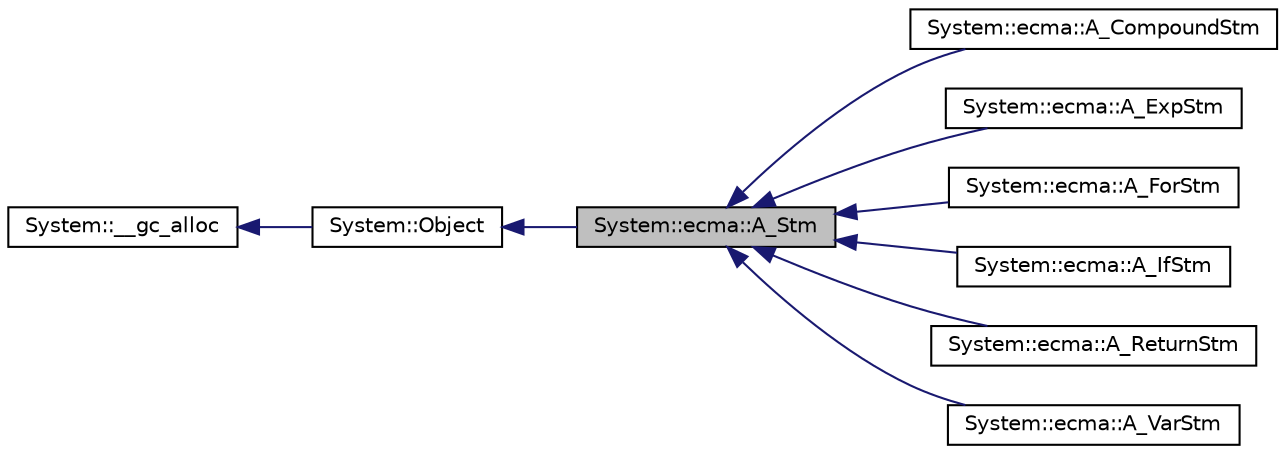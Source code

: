 digraph G
{
  edge [fontname="Helvetica",fontsize="10",labelfontname="Helvetica",labelfontsize="10"];
  node [fontname="Helvetica",fontsize="10",shape=record];
  rankdir="LR";
  Node1 [label="System::ecma::A_Stm",height=0.2,width=0.4,color="black", fillcolor="grey75", style="filled" fontcolor="black"];
  Node2 -> Node1 [dir="back",color="midnightblue",fontsize="10",style="solid",fontname="Helvetica"];
  Node2 [label="System::Object",height=0.2,width=0.4,color="black", fillcolor="white", style="filled",URL="$class_system_1_1_object.html"];
  Node3 -> Node2 [dir="back",color="midnightblue",fontsize="10",style="solid",fontname="Helvetica"];
  Node3 [label="System::__gc_alloc",height=0.2,width=0.4,color="black", fillcolor="white", style="filled",URL="$class_system_1_1____gc__alloc.html"];
  Node1 -> Node4 [dir="back",color="midnightblue",fontsize="10",style="solid",fontname="Helvetica"];
  Node4 [label="System::ecma::A_CompoundStm",height=0.2,width=0.4,color="black", fillcolor="white", style="filled",URL="$class_system_1_1ecma_1_1_a___compound_stm.html"];
  Node1 -> Node5 [dir="back",color="midnightblue",fontsize="10",style="solid",fontname="Helvetica"];
  Node5 [label="System::ecma::A_ExpStm",height=0.2,width=0.4,color="black", fillcolor="white", style="filled",URL="$class_system_1_1ecma_1_1_a___exp_stm.html"];
  Node1 -> Node6 [dir="back",color="midnightblue",fontsize="10",style="solid",fontname="Helvetica"];
  Node6 [label="System::ecma::A_ForStm",height=0.2,width=0.4,color="black", fillcolor="white", style="filled",URL="$class_system_1_1ecma_1_1_a___for_stm.html"];
  Node1 -> Node7 [dir="back",color="midnightblue",fontsize="10",style="solid",fontname="Helvetica"];
  Node7 [label="System::ecma::A_IfStm",height=0.2,width=0.4,color="black", fillcolor="white", style="filled",URL="$class_system_1_1ecma_1_1_a___if_stm.html"];
  Node1 -> Node8 [dir="back",color="midnightblue",fontsize="10",style="solid",fontname="Helvetica"];
  Node8 [label="System::ecma::A_ReturnStm",height=0.2,width=0.4,color="black", fillcolor="white", style="filled",URL="$class_system_1_1ecma_1_1_a___return_stm.html"];
  Node1 -> Node9 [dir="back",color="midnightblue",fontsize="10",style="solid",fontname="Helvetica"];
  Node9 [label="System::ecma::A_VarStm",height=0.2,width=0.4,color="black", fillcolor="white", style="filled",URL="$class_system_1_1ecma_1_1_a___var_stm.html"];
}
